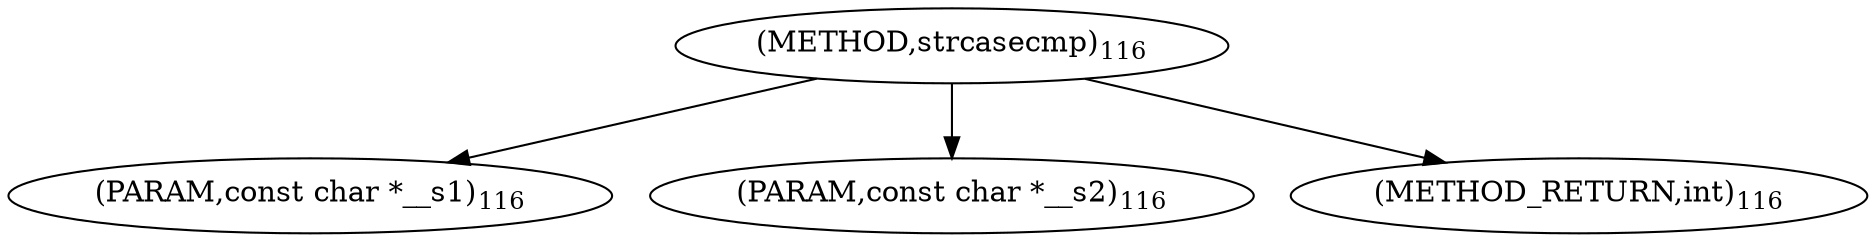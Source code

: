 digraph "strcasecmp" {  
"98964" [label = <(METHOD,strcasecmp)<SUB>116</SUB>> ]
"98965" [label = <(PARAM,const char *__s1)<SUB>116</SUB>> ]
"98966" [label = <(PARAM,const char *__s2)<SUB>116</SUB>> ]
"98967" [label = <(METHOD_RETURN,int)<SUB>116</SUB>> ]
  "98964" -> "98965" 
  "98964" -> "98966" 
  "98964" -> "98967" 
}
